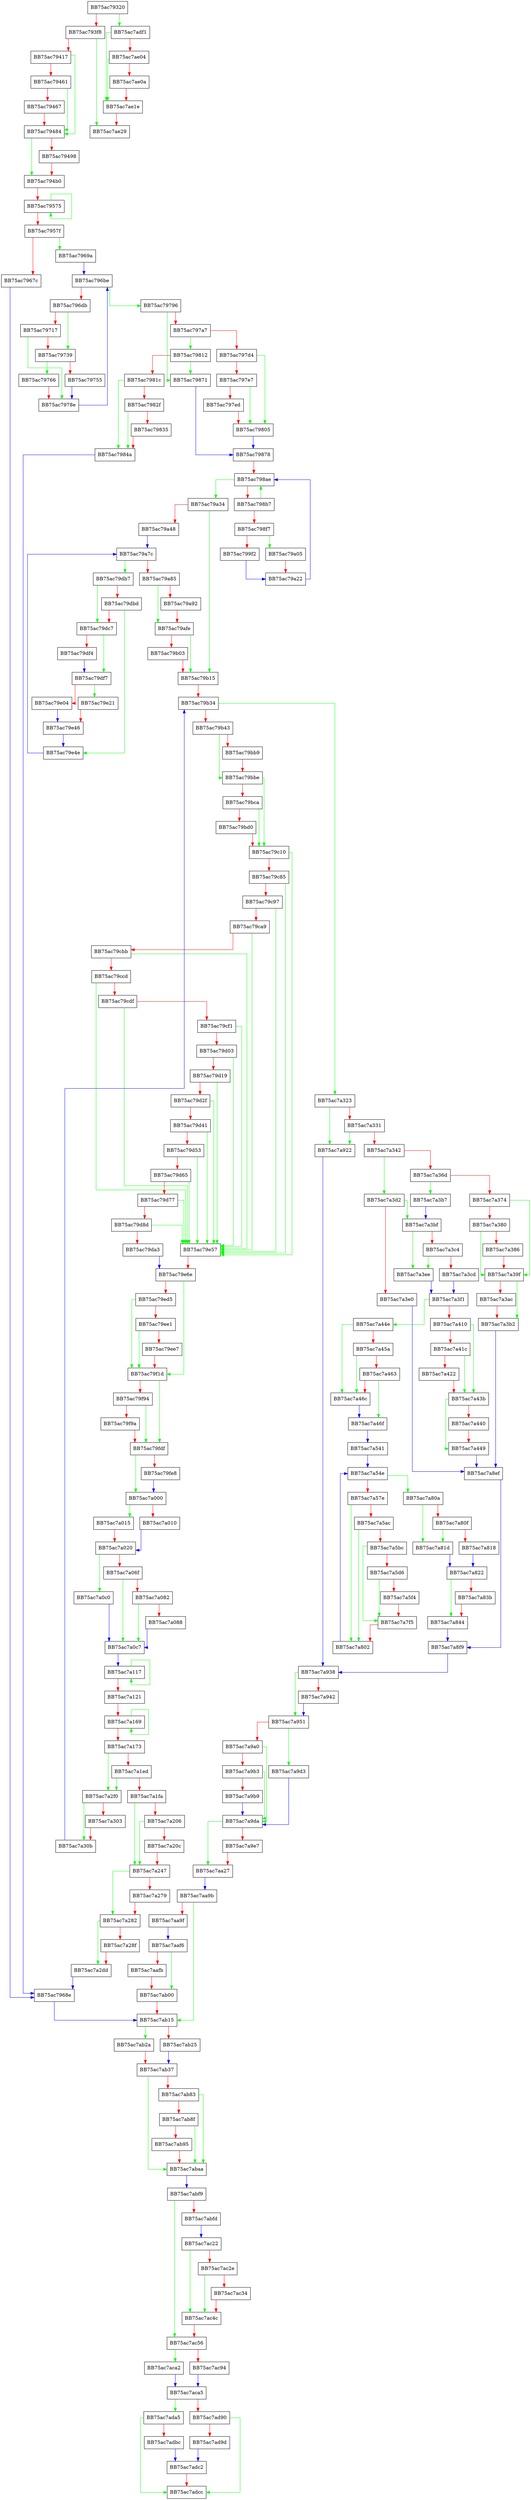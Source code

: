 digraph QuamgrRestoreEntry {
  node [shape="box"];
  graph [splines=ortho];
  BB75ac79320 -> BB75ac7adf1 [color="green"];
  BB75ac79320 -> BB75ac793f8 [color="red"];
  BB75ac793f8 -> BB75ac7ae29 [color="green"];
  BB75ac793f8 -> BB75ac79417 [color="red"];
  BB75ac79417 -> BB75ac79484 [color="green"];
  BB75ac79417 -> BB75ac79461 [color="red"];
  BB75ac79461 -> BB75ac79484 [color="green"];
  BB75ac79461 -> BB75ac79467 [color="red"];
  BB75ac79467 -> BB75ac79484 [color="red"];
  BB75ac79484 -> BB75ac794b0 [color="green"];
  BB75ac79484 -> BB75ac79498 [color="red"];
  BB75ac79498 -> BB75ac794b0 [color="red"];
  BB75ac794b0 -> BB75ac79575 [color="red"];
  BB75ac79575 -> BB75ac79575 [color="green"];
  BB75ac79575 -> BB75ac7957f [color="red"];
  BB75ac7957f -> BB75ac7969a [color="green"];
  BB75ac7957f -> BB75ac7967c [color="red"];
  BB75ac7967c -> BB75ac7968e [color="blue"];
  BB75ac7968e -> BB75ac7ab15 [color="blue"];
  BB75ac7969a -> BB75ac796be [color="blue"];
  BB75ac796be -> BB75ac79796 [color="green"];
  BB75ac796be -> BB75ac796db [color="red"];
  BB75ac796db -> BB75ac79739 [color="green"];
  BB75ac796db -> BB75ac79717 [color="red"];
  BB75ac79717 -> BB75ac7978e [color="green"];
  BB75ac79717 -> BB75ac79739 [color="red"];
  BB75ac79739 -> BB75ac79766 [color="green"];
  BB75ac79739 -> BB75ac79755 [color="red"];
  BB75ac79755 -> BB75ac7978e [color="blue"];
  BB75ac79766 -> BB75ac7978e [color="red"];
  BB75ac7978e -> BB75ac796be [color="blue"];
  BB75ac79796 -> BB75ac79871 [color="green"];
  BB75ac79796 -> BB75ac797a7 [color="red"];
  BB75ac797a7 -> BB75ac79812 [color="green"];
  BB75ac797a7 -> BB75ac797d4 [color="red"];
  BB75ac797d4 -> BB75ac79805 [color="green"];
  BB75ac797d4 -> BB75ac797e7 [color="red"];
  BB75ac797e7 -> BB75ac79805 [color="green"];
  BB75ac797e7 -> BB75ac797ed [color="red"];
  BB75ac797ed -> BB75ac79805 [color="red"];
  BB75ac79805 -> BB75ac79878 [color="blue"];
  BB75ac79812 -> BB75ac79871 [color="green"];
  BB75ac79812 -> BB75ac7981c [color="red"];
  BB75ac7981c -> BB75ac7984a [color="green"];
  BB75ac7981c -> BB75ac7982f [color="red"];
  BB75ac7982f -> BB75ac7984a [color="green"];
  BB75ac7982f -> BB75ac79835 [color="red"];
  BB75ac79835 -> BB75ac7984a [color="red"];
  BB75ac7984a -> BB75ac7968e [color="blue"];
  BB75ac79871 -> BB75ac79878 [color="blue"];
  BB75ac79878 -> BB75ac798ae [color="red"];
  BB75ac798ae -> BB75ac79a34 [color="green"];
  BB75ac798ae -> BB75ac798b7 [color="red"];
  BB75ac798b7 -> BB75ac798ae [color="green"];
  BB75ac798b7 -> BB75ac798f7 [color="red"];
  BB75ac798f7 -> BB75ac79a05 [color="green"];
  BB75ac798f7 -> BB75ac799f2 [color="red"];
  BB75ac799f2 -> BB75ac79a22 [color="blue"];
  BB75ac79a05 -> BB75ac79a22 [color="red"];
  BB75ac79a22 -> BB75ac798ae [color="blue"];
  BB75ac79a34 -> BB75ac79b15 [color="green"];
  BB75ac79a34 -> BB75ac79a48 [color="red"];
  BB75ac79a48 -> BB75ac79a7c [color="blue"];
  BB75ac79a7c -> BB75ac79db7 [color="green"];
  BB75ac79a7c -> BB75ac79a85 [color="red"];
  BB75ac79a85 -> BB75ac79afe [color="green"];
  BB75ac79a85 -> BB75ac79a92 [color="red"];
  BB75ac79a92 -> BB75ac79afe [color="red"];
  BB75ac79afe -> BB75ac79b15 [color="green"];
  BB75ac79afe -> BB75ac79b03 [color="red"];
  BB75ac79b03 -> BB75ac79b15 [color="red"];
  BB75ac79b15 -> BB75ac79b34 [color="red"];
  BB75ac79b34 -> BB75ac7a323 [color="green"];
  BB75ac79b34 -> BB75ac79b43 [color="red"];
  BB75ac79b43 -> BB75ac79bbe [color="green"];
  BB75ac79b43 -> BB75ac79bb9 [color="red"];
  BB75ac79bb9 -> BB75ac79bbe [color="red"];
  BB75ac79bbe -> BB75ac79c10 [color="green"];
  BB75ac79bbe -> BB75ac79bca [color="red"];
  BB75ac79bca -> BB75ac79c10 [color="green"];
  BB75ac79bca -> BB75ac79bd0 [color="red"];
  BB75ac79bd0 -> BB75ac79c10 [color="red"];
  BB75ac79c10 -> BB75ac79e57 [color="green"];
  BB75ac79c10 -> BB75ac79c85 [color="red"];
  BB75ac79c85 -> BB75ac79e57 [color="green"];
  BB75ac79c85 -> BB75ac79c97 [color="red"];
  BB75ac79c97 -> BB75ac79e57 [color="green"];
  BB75ac79c97 -> BB75ac79ca9 [color="red"];
  BB75ac79ca9 -> BB75ac79e57 [color="green"];
  BB75ac79ca9 -> BB75ac79cbb [color="red"];
  BB75ac79cbb -> BB75ac79e57 [color="green"];
  BB75ac79cbb -> BB75ac79ccd [color="red"];
  BB75ac79ccd -> BB75ac79e57 [color="green"];
  BB75ac79ccd -> BB75ac79cdf [color="red"];
  BB75ac79cdf -> BB75ac79e57 [color="green"];
  BB75ac79cdf -> BB75ac79cf1 [color="red"];
  BB75ac79cf1 -> BB75ac79e57 [color="green"];
  BB75ac79cf1 -> BB75ac79d03 [color="red"];
  BB75ac79d03 -> BB75ac79e57 [color="green"];
  BB75ac79d03 -> BB75ac79d19 [color="red"];
  BB75ac79d19 -> BB75ac79e57 [color="green"];
  BB75ac79d19 -> BB75ac79d2f [color="red"];
  BB75ac79d2f -> BB75ac79e57 [color="green"];
  BB75ac79d2f -> BB75ac79d41 [color="red"];
  BB75ac79d41 -> BB75ac79e57 [color="green"];
  BB75ac79d41 -> BB75ac79d53 [color="red"];
  BB75ac79d53 -> BB75ac79e57 [color="green"];
  BB75ac79d53 -> BB75ac79d65 [color="red"];
  BB75ac79d65 -> BB75ac79e57 [color="green"];
  BB75ac79d65 -> BB75ac79d77 [color="red"];
  BB75ac79d77 -> BB75ac79e57 [color="green"];
  BB75ac79d77 -> BB75ac79d8d [color="red"];
  BB75ac79d8d -> BB75ac79e57 [color="green"];
  BB75ac79d8d -> BB75ac79da3 [color="red"];
  BB75ac79da3 -> BB75ac79e6e [color="blue"];
  BB75ac79db7 -> BB75ac79dc7 [color="green"];
  BB75ac79db7 -> BB75ac79dbd [color="red"];
  BB75ac79dbd -> BB75ac79e4e [color="green"];
  BB75ac79dbd -> BB75ac79dc7 [color="red"];
  BB75ac79dc7 -> BB75ac79df7 [color="green"];
  BB75ac79dc7 -> BB75ac79df4 [color="red"];
  BB75ac79df4 -> BB75ac79df7 [color="blue"];
  BB75ac79df7 -> BB75ac79e21 [color="green"];
  BB75ac79df7 -> BB75ac79e04 [color="red"];
  BB75ac79e04 -> BB75ac79e46 [color="blue"];
  BB75ac79e21 -> BB75ac79e46 [color="red"];
  BB75ac79e46 -> BB75ac79e4e [color="blue"];
  BB75ac79e4e -> BB75ac79a7c [color="blue"];
  BB75ac79e57 -> BB75ac79e6e [color="red"];
  BB75ac79e6e -> BB75ac79f1d [color="green"];
  BB75ac79e6e -> BB75ac79ed5 [color="red"];
  BB75ac79ed5 -> BB75ac79f1d [color="green"];
  BB75ac79ed5 -> BB75ac79ee1 [color="red"];
  BB75ac79ee1 -> BB75ac79f1d [color="green"];
  BB75ac79ee1 -> BB75ac79ee7 [color="red"];
  BB75ac79ee7 -> BB75ac79f1d [color="red"];
  BB75ac79f1d -> BB75ac79fdf [color="green"];
  BB75ac79f1d -> BB75ac79f94 [color="red"];
  BB75ac79f94 -> BB75ac79fdf [color="green"];
  BB75ac79f94 -> BB75ac79f9a [color="red"];
  BB75ac79f9a -> BB75ac79fdf [color="red"];
  BB75ac79fdf -> BB75ac7a000 [color="green"];
  BB75ac79fdf -> BB75ac79fe8 [color="red"];
  BB75ac79fe8 -> BB75ac7a000 [color="blue"];
  BB75ac7a000 -> BB75ac7a015 [color="green"];
  BB75ac7a000 -> BB75ac7a010 [color="red"];
  BB75ac7a010 -> BB75ac7a020 [color="blue"];
  BB75ac7a015 -> BB75ac7a020 [color="red"];
  BB75ac7a020 -> BB75ac7a0c0 [color="green"];
  BB75ac7a020 -> BB75ac7a06f [color="red"];
  BB75ac7a06f -> BB75ac7a0c7 [color="green"];
  BB75ac7a06f -> BB75ac7a082 [color="red"];
  BB75ac7a082 -> BB75ac7a0c7 [color="green"];
  BB75ac7a082 -> BB75ac7a088 [color="red"];
  BB75ac7a088 -> BB75ac7a0c7 [color="blue"];
  BB75ac7a0c0 -> BB75ac7a0c7 [color="blue"];
  BB75ac7a0c7 -> BB75ac7a117 [color="blue"];
  BB75ac7a117 -> BB75ac7a117 [color="green"];
  BB75ac7a117 -> BB75ac7a121 [color="red"];
  BB75ac7a121 -> BB75ac7a169 [color="red"];
  BB75ac7a169 -> BB75ac7a169 [color="green"];
  BB75ac7a169 -> BB75ac7a173 [color="red"];
  BB75ac7a173 -> BB75ac7a2f0 [color="green"];
  BB75ac7a173 -> BB75ac7a1ed [color="red"];
  BB75ac7a1ed -> BB75ac7a2f0 [color="green"];
  BB75ac7a1ed -> BB75ac7a1fa [color="red"];
  BB75ac7a1fa -> BB75ac7a247 [color="green"];
  BB75ac7a1fa -> BB75ac7a206 [color="red"];
  BB75ac7a206 -> BB75ac7a247 [color="green"];
  BB75ac7a206 -> BB75ac7a20c [color="red"];
  BB75ac7a20c -> BB75ac7a247 [color="red"];
  BB75ac7a247 -> BB75ac7a282 [color="green"];
  BB75ac7a247 -> BB75ac7a279 [color="red"];
  BB75ac7a279 -> BB75ac7a282 [color="red"];
  BB75ac7a282 -> BB75ac7a2dd [color="green"];
  BB75ac7a282 -> BB75ac7a28f [color="red"];
  BB75ac7a28f -> BB75ac7a2dd [color="red"];
  BB75ac7a2dd -> BB75ac7968e [color="blue"];
  BB75ac7a2f0 -> BB75ac7a30b [color="green"];
  BB75ac7a2f0 -> BB75ac7a303 [color="red"];
  BB75ac7a303 -> BB75ac7a30b [color="red"];
  BB75ac7a30b -> BB75ac79b34 [color="blue"];
  BB75ac7a323 -> BB75ac7a922 [color="green"];
  BB75ac7a323 -> BB75ac7a331 [color="red"];
  BB75ac7a331 -> BB75ac7a922 [color="green"];
  BB75ac7a331 -> BB75ac7a342 [color="red"];
  BB75ac7a342 -> BB75ac7a3d2 [color="green"];
  BB75ac7a342 -> BB75ac7a36d [color="red"];
  BB75ac7a36d -> BB75ac7a3b7 [color="green"];
  BB75ac7a36d -> BB75ac7a374 [color="red"];
  BB75ac7a374 -> BB75ac7a39f [color="green"];
  BB75ac7a374 -> BB75ac7a380 [color="red"];
  BB75ac7a380 -> BB75ac7a39f [color="green"];
  BB75ac7a380 -> BB75ac7a386 [color="red"];
  BB75ac7a386 -> BB75ac7a39f [color="red"];
  BB75ac7a39f -> BB75ac7a3b2 [color="green"];
  BB75ac7a39f -> BB75ac7a3ac [color="red"];
  BB75ac7a3ac -> BB75ac7a3b2 [color="red"];
  BB75ac7a3b2 -> BB75ac7a8ef [color="blue"];
  BB75ac7a3b7 -> BB75ac7a3bf [color="blue"];
  BB75ac7a3bf -> BB75ac7a3ee [color="green"];
  BB75ac7a3bf -> BB75ac7a3c4 [color="red"];
  BB75ac7a3c4 -> BB75ac7a3ee [color="green"];
  BB75ac7a3c4 -> BB75ac7a3cd [color="red"];
  BB75ac7a3cd -> BB75ac7a3f1 [color="blue"];
  BB75ac7a3d2 -> BB75ac7a3bf [color="green"];
  BB75ac7a3d2 -> BB75ac7a3e0 [color="red"];
  BB75ac7a3e0 -> BB75ac7a8ef [color="blue"];
  BB75ac7a3ee -> BB75ac7a3f1 [color="blue"];
  BB75ac7a3f1 -> BB75ac7a44e [color="green"];
  BB75ac7a3f1 -> BB75ac7a410 [color="red"];
  BB75ac7a410 -> BB75ac7a43b [color="green"];
  BB75ac7a410 -> BB75ac7a41c [color="red"];
  BB75ac7a41c -> BB75ac7a43b [color="green"];
  BB75ac7a41c -> BB75ac7a422 [color="red"];
  BB75ac7a422 -> BB75ac7a43b [color="red"];
  BB75ac7a43b -> BB75ac7a449 [color="green"];
  BB75ac7a43b -> BB75ac7a440 [color="red"];
  BB75ac7a440 -> BB75ac7a449 [color="red"];
  BB75ac7a449 -> BB75ac7a8ef [color="blue"];
  BB75ac7a44e -> BB75ac7a46c [color="green"];
  BB75ac7a44e -> BB75ac7a45a [color="red"];
  BB75ac7a45a -> BB75ac7a46c [color="green"];
  BB75ac7a45a -> BB75ac7a463 [color="red"];
  BB75ac7a463 -> BB75ac7a46f [color="green"];
  BB75ac7a463 -> BB75ac7a46c [color="red"];
  BB75ac7a46c -> BB75ac7a46f [color="blue"];
  BB75ac7a46f -> BB75ac7a541 [color="blue"];
  BB75ac7a541 -> BB75ac7a54e [color="blue"];
  BB75ac7a54e -> BB75ac7a80a [color="green"];
  BB75ac7a54e -> BB75ac7a57e [color="red"];
  BB75ac7a57e -> BB75ac7a802 [color="green"];
  BB75ac7a57e -> BB75ac7a5ac [color="red"];
  BB75ac7a5ac -> BB75ac7a802 [color="green"];
  BB75ac7a5ac -> BB75ac7a5bc [color="red"];
  BB75ac7a5bc -> BB75ac7a7f5 [color="green"];
  BB75ac7a5bc -> BB75ac7a5d6 [color="red"];
  BB75ac7a5d6 -> BB75ac7a7f5 [color="green"];
  BB75ac7a5d6 -> BB75ac7a5f4 [color="red"];
  BB75ac7a5f4 -> BB75ac7a7f5 [color="red"];
  BB75ac7a7f5 -> BB75ac7a802 [color="red"];
  BB75ac7a802 -> BB75ac7a54e [color="blue"];
  BB75ac7a80a -> BB75ac7a81d [color="green"];
  BB75ac7a80a -> BB75ac7a80f [color="red"];
  BB75ac7a80f -> BB75ac7a81d [color="green"];
  BB75ac7a80f -> BB75ac7a818 [color="red"];
  BB75ac7a818 -> BB75ac7a822 [color="blue"];
  BB75ac7a81d -> BB75ac7a822 [color="blue"];
  BB75ac7a822 -> BB75ac7a844 [color="green"];
  BB75ac7a822 -> BB75ac7a83b [color="red"];
  BB75ac7a83b -> BB75ac7a844 [color="red"];
  BB75ac7a844 -> BB75ac7a8f9 [color="blue"];
  BB75ac7a8ef -> BB75ac7a8f9 [color="blue"];
  BB75ac7a8f9 -> BB75ac7a938 [color="blue"];
  BB75ac7a922 -> BB75ac7a938 [color="blue"];
  BB75ac7a938 -> BB75ac7a951 [color="green"];
  BB75ac7a938 -> BB75ac7a942 [color="red"];
  BB75ac7a942 -> BB75ac7a951 [color="blue"];
  BB75ac7a951 -> BB75ac7a9d3 [color="green"];
  BB75ac7a951 -> BB75ac7a9a0 [color="red"];
  BB75ac7a9a0 -> BB75ac7a9da [color="green"];
  BB75ac7a9a0 -> BB75ac7a9b3 [color="red"];
  BB75ac7a9b3 -> BB75ac7a9da [color="green"];
  BB75ac7a9b3 -> BB75ac7a9b9 [color="red"];
  BB75ac7a9b9 -> BB75ac7a9da [color="blue"];
  BB75ac7a9d3 -> BB75ac7a9da [color="blue"];
  BB75ac7a9da -> BB75ac7aa27 [color="green"];
  BB75ac7a9da -> BB75ac7a9e7 [color="red"];
  BB75ac7a9e7 -> BB75ac7aa27 [color="red"];
  BB75ac7aa27 -> BB75ac7aa9b [color="blue"];
  BB75ac7aa9b -> BB75ac7ab15 [color="green"];
  BB75ac7aa9b -> BB75ac7aa9f [color="red"];
  BB75ac7aa9f -> BB75ac7aaf6 [color="blue"];
  BB75ac7aaf6 -> BB75ac7ab00 [color="green"];
  BB75ac7aaf6 -> BB75ac7aafb [color="red"];
  BB75ac7aafb -> BB75ac7ab00 [color="red"];
  BB75ac7ab00 -> BB75ac7ab15 [color="red"];
  BB75ac7ab15 -> BB75ac7ab2a [color="green"];
  BB75ac7ab15 -> BB75ac7ab25 [color="red"];
  BB75ac7ab25 -> BB75ac7ab37 [color="blue"];
  BB75ac7ab2a -> BB75ac7ab37 [color="red"];
  BB75ac7ab37 -> BB75ac7abaa [color="green"];
  BB75ac7ab37 -> BB75ac7ab83 [color="red"];
  BB75ac7ab83 -> BB75ac7abaa [color="green"];
  BB75ac7ab83 -> BB75ac7ab8f [color="red"];
  BB75ac7ab8f -> BB75ac7abaa [color="green"];
  BB75ac7ab8f -> BB75ac7ab95 [color="red"];
  BB75ac7ab95 -> BB75ac7abaa [color="red"];
  BB75ac7abaa -> BB75ac7abf9 [color="blue"];
  BB75ac7abf9 -> BB75ac7ac56 [color="green"];
  BB75ac7abf9 -> BB75ac7abfd [color="red"];
  BB75ac7abfd -> BB75ac7ac22 [color="blue"];
  BB75ac7ac22 -> BB75ac7ac4c [color="green"];
  BB75ac7ac22 -> BB75ac7ac2e [color="red"];
  BB75ac7ac2e -> BB75ac7ac4c [color="green"];
  BB75ac7ac2e -> BB75ac7ac34 [color="red"];
  BB75ac7ac34 -> BB75ac7ac4c [color="red"];
  BB75ac7ac4c -> BB75ac7ac56 [color="red"];
  BB75ac7ac56 -> BB75ac7aca2 [color="green"];
  BB75ac7ac56 -> BB75ac7ac94 [color="red"];
  BB75ac7ac94 -> BB75ac7aca5 [color="blue"];
  BB75ac7aca2 -> BB75ac7aca5 [color="blue"];
  BB75ac7aca5 -> BB75ac7ada5 [color="green"];
  BB75ac7aca5 -> BB75ac7ad90 [color="red"];
  BB75ac7ad90 -> BB75ac7adcc [color="green"];
  BB75ac7ad90 -> BB75ac7ad9d [color="red"];
  BB75ac7ad9d -> BB75ac7adc2 [color="blue"];
  BB75ac7ada5 -> BB75ac7adcc [color="green"];
  BB75ac7ada5 -> BB75ac7adbc [color="red"];
  BB75ac7adbc -> BB75ac7adc2 [color="blue"];
  BB75ac7adc2 -> BB75ac7adcc [color="red"];
  BB75ac7adf1 -> BB75ac7ae1e [color="green"];
  BB75ac7adf1 -> BB75ac7ae04 [color="red"];
  BB75ac7ae04 -> BB75ac7ae1e [color="green"];
  BB75ac7ae04 -> BB75ac7ae0a [color="red"];
  BB75ac7ae0a -> BB75ac7ae1e [color="red"];
  BB75ac7ae1e -> BB75ac7ae29 [color="red"];
}